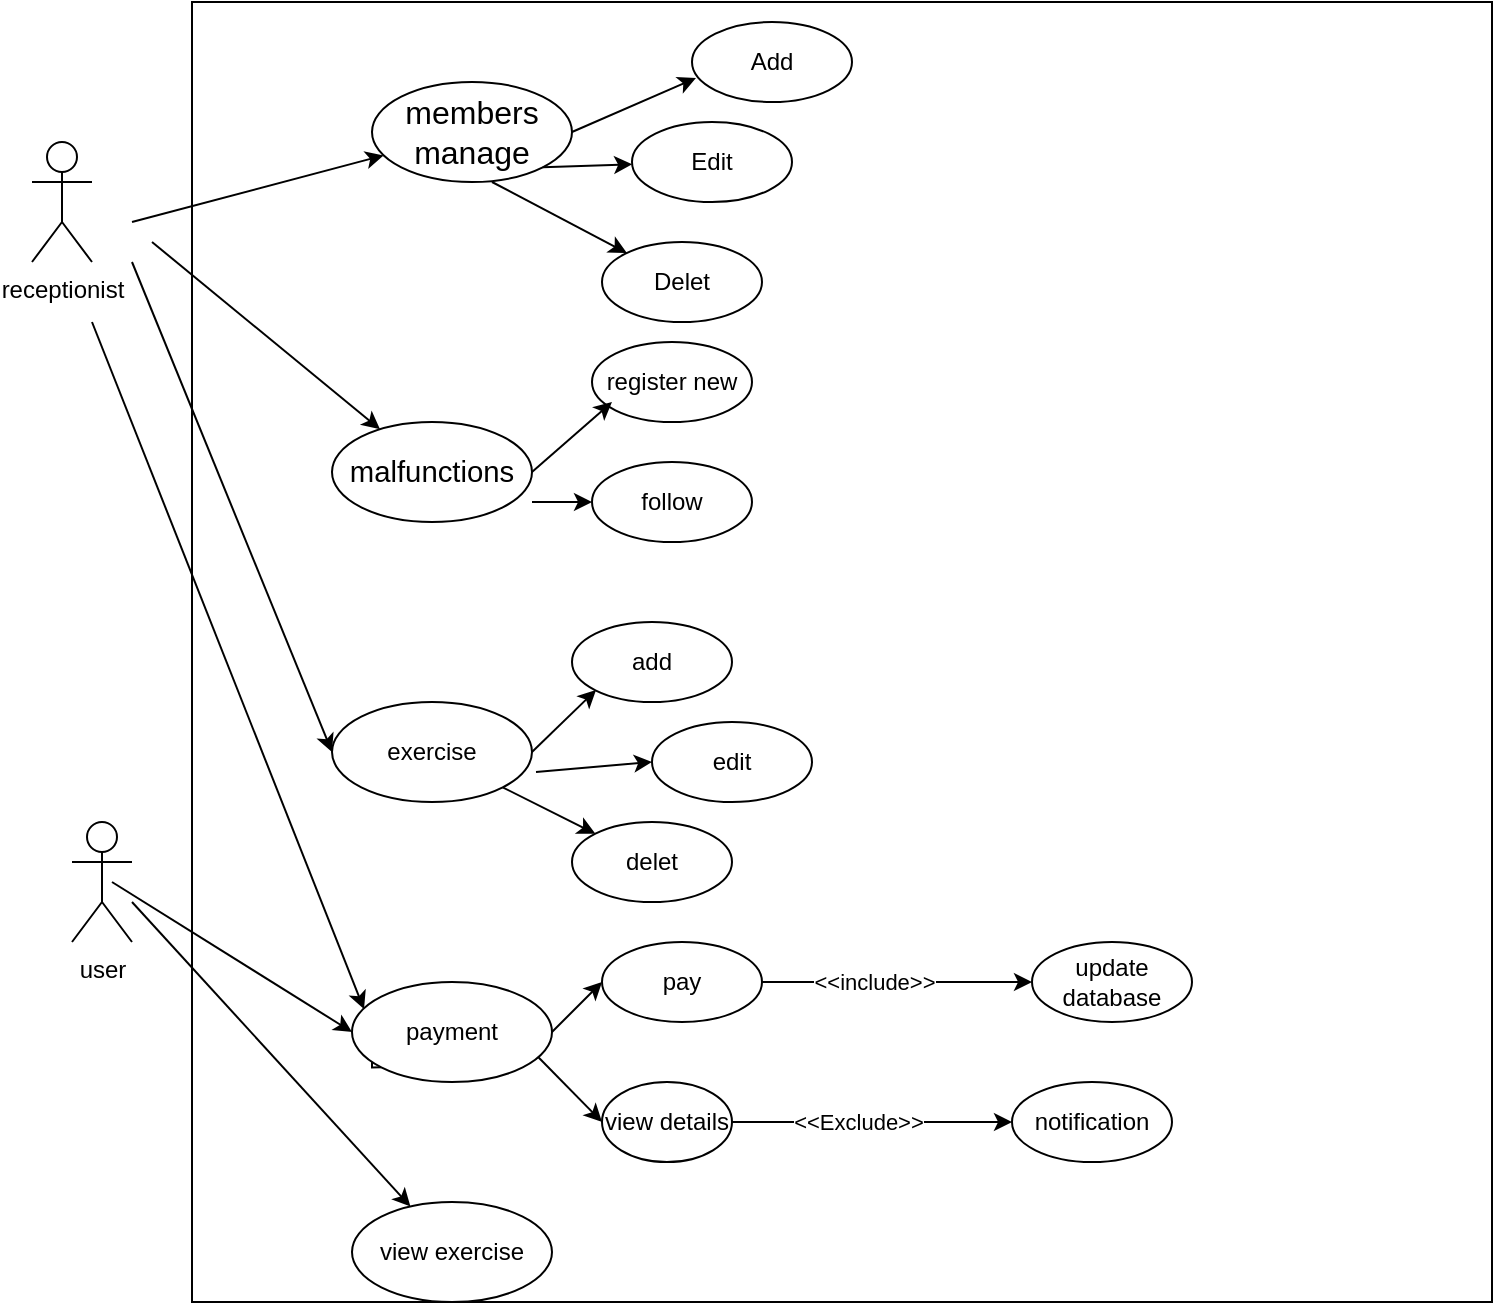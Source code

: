 <mxfile version="25.0.2">
  <diagram name="Page-1" id="ymY6IpkMiXJhyvQpklsC">
    <mxGraphModel dx="1268" dy="614" grid="1" gridSize="10" guides="1" tooltips="1" connect="1" arrows="1" fold="1" page="1" pageScale="1" pageWidth="850" pageHeight="1100" math="0" shadow="0">
      <root>
        <mxCell id="0" />
        <mxCell id="1" parent="0" />
        <mxCell id="Lf-olVNtdsPvS1Bhw21_-45" value="Add" style="ellipse;whiteSpace=wrap;html=1;" parent="1" vertex="1">
          <mxGeometry x="460" y="100" width="80" height="40" as="geometry" />
        </mxCell>
        <mxCell id="Lf-olVNtdsPvS1Bhw21_-123" value="" style="whiteSpace=wrap;html=1;aspect=fixed;" parent="1" vertex="1">
          <mxGeometry x="180" y="20" width="650" height="650" as="geometry" />
        </mxCell>
        <mxCell id="Lf-olVNtdsPvS1Bhw21_-124" value="&lt;div&gt;receptionist&lt;/div&gt;" style="shape=umlActor;verticalLabelPosition=bottom;verticalAlign=top;html=1;outlineConnect=0;" parent="1" vertex="1">
          <mxGeometry x="100" y="90" width="30" height="60" as="geometry" />
        </mxCell>
        <mxCell id="Lf-olVNtdsPvS1Bhw21_-125" value="user" style="shape=umlActor;verticalLabelPosition=bottom;verticalAlign=top;html=1;outlineConnect=0;" parent="1" vertex="1">
          <mxGeometry x="120" y="430" width="30" height="60" as="geometry" />
        </mxCell>
        <mxCell id="Lf-olVNtdsPvS1Bhw21_-126" value="&lt;font size=&quot;3&quot;&gt;members&lt;/font&gt;&lt;div&gt;&lt;font size=&quot;3&quot;&gt;manage&lt;/font&gt;&lt;/div&gt;" style="ellipse;whiteSpace=wrap;html=1;" parent="1" vertex="1">
          <mxGeometry x="270" y="60" width="100" height="50" as="geometry" />
        </mxCell>
        <mxCell id="Lf-olVNtdsPvS1Bhw21_-127" style="edgeStyle=orthogonalEdgeStyle;rounded=0;orthogonalLoop=1;jettySize=auto;html=1;exitX=0;exitY=1;exitDx=0;exitDy=0;" parent="1" source="Lf-olVNtdsPvS1Bhw21_-128" edge="1">
          <mxGeometry relative="1" as="geometry">
            <mxPoint x="270" y="530" as="targetPoint" />
          </mxGeometry>
        </mxCell>
        <mxCell id="Lf-olVNtdsPvS1Bhw21_-128" value="payment" style="ellipse;whiteSpace=wrap;html=1;" parent="1" vertex="1">
          <mxGeometry x="260" y="510" width="100" height="50" as="geometry" />
        </mxCell>
        <mxCell id="Lf-olVNtdsPvS1Bhw21_-129" value="&lt;span id=&quot;docs-internal-guid-0da1855b-7fff-348a-785c-f780212f575f&quot;&gt;&lt;span style=&quot;font-size: 11pt; font-family: Arial, sans-serif; background-color: transparent; font-variant-numeric: normal; font-variant-east-asian: normal; font-variant-alternates: normal; font-variant-position: normal; font-variant-emoji: normal; vertical-align: baseline; white-space-collapse: preserve;&quot;&gt;malfunctions&lt;/span&gt;&lt;/span&gt;" style="ellipse;whiteSpace=wrap;html=1;" parent="1" vertex="1">
          <mxGeometry x="250" y="230" width="100" height="50" as="geometry" />
        </mxCell>
        <mxCell id="Lf-olVNtdsPvS1Bhw21_-130" value="register new" style="ellipse;whiteSpace=wrap;html=1;" parent="1" vertex="1">
          <mxGeometry x="380" y="190" width="80" height="40" as="geometry" />
        </mxCell>
        <mxCell id="Lf-olVNtdsPvS1Bhw21_-131" value="delet" style="ellipse;whiteSpace=wrap;html=1;" parent="1" vertex="1">
          <mxGeometry x="370" y="430" width="80" height="40" as="geometry" />
        </mxCell>
        <mxCell id="Lf-olVNtdsPvS1Bhw21_-132" value="add" style="ellipse;whiteSpace=wrap;html=1;" parent="1" vertex="1">
          <mxGeometry x="370" y="330" width="80" height="40" as="geometry" />
        </mxCell>
        <mxCell id="Lf-olVNtdsPvS1Bhw21_-133" value="follow" style="ellipse;whiteSpace=wrap;html=1;" parent="1" vertex="1">
          <mxGeometry x="380" y="250" width="80" height="40" as="geometry" />
        </mxCell>
        <mxCell id="Lf-olVNtdsPvS1Bhw21_-134" value="edit" style="ellipse;whiteSpace=wrap;html=1;" parent="1" vertex="1">
          <mxGeometry x="410" y="380" width="80" height="40" as="geometry" />
        </mxCell>
        <mxCell id="Lf-olVNtdsPvS1Bhw21_-135" value="Edit" style="ellipse;whiteSpace=wrap;html=1;" parent="1" vertex="1">
          <mxGeometry x="400" y="80" width="80" height="40" as="geometry" />
        </mxCell>
        <mxCell id="Lf-olVNtdsPvS1Bhw21_-136" value="Delet" style="ellipse;whiteSpace=wrap;html=1;" parent="1" vertex="1">
          <mxGeometry x="385" y="140" width="80" height="40" as="geometry" />
        </mxCell>
        <mxCell id="Lf-olVNtdsPvS1Bhw21_-137" value="update database" style="ellipse;whiteSpace=wrap;html=1;" parent="1" vertex="1">
          <mxGeometry x="600" y="490" width="80" height="40" as="geometry" />
        </mxCell>
        <mxCell id="Lf-olVNtdsPvS1Bhw21_-138" value="view details" style="ellipse;whiteSpace=wrap;html=1;" parent="1" vertex="1">
          <mxGeometry x="385" y="560" width="65" height="40" as="geometry" />
        </mxCell>
        <mxCell id="Lf-olVNtdsPvS1Bhw21_-139" style="edgeStyle=orthogonalEdgeStyle;rounded=0;orthogonalLoop=1;jettySize=auto;html=1;entryX=0;entryY=0.5;entryDx=0;entryDy=0;" parent="1" source="Lf-olVNtdsPvS1Bhw21_-141" target="Lf-olVNtdsPvS1Bhw21_-137" edge="1">
          <mxGeometry relative="1" as="geometry" />
        </mxCell>
        <mxCell id="Lf-olVNtdsPvS1Bhw21_-140" value="&amp;lt;&amp;lt;include&amp;gt;&amp;gt;" style="edgeLabel;html=1;align=center;verticalAlign=middle;resizable=0;points=[];" parent="Lf-olVNtdsPvS1Bhw21_-139" vertex="1" connectable="0">
          <mxGeometry x="-0.173" relative="1" as="geometry">
            <mxPoint as="offset" />
          </mxGeometry>
        </mxCell>
        <mxCell id="Lf-olVNtdsPvS1Bhw21_-141" value="pay" style="ellipse;whiteSpace=wrap;html=1;strokeColor=default;" parent="1" vertex="1">
          <mxGeometry x="385" y="490" width="80" height="40" as="geometry" />
        </mxCell>
        <mxCell id="Lf-olVNtdsPvS1Bhw21_-142" value="notification" style="ellipse;whiteSpace=wrap;html=1;" parent="1" vertex="1">
          <mxGeometry x="590" y="560" width="80" height="40" as="geometry" />
        </mxCell>
        <mxCell id="Lf-olVNtdsPvS1Bhw21_-143" style="edgeStyle=orthogonalEdgeStyle;rounded=0;orthogonalLoop=1;jettySize=auto;html=1;" parent="1" source="Lf-olVNtdsPvS1Bhw21_-138" edge="1">
          <mxGeometry relative="1" as="geometry">
            <mxPoint x="590" y="580" as="targetPoint" />
          </mxGeometry>
        </mxCell>
        <mxCell id="Lf-olVNtdsPvS1Bhw21_-144" value="&amp;lt;&amp;lt;Exclude&amp;gt;&amp;gt;" style="edgeLabel;html=1;align=center;verticalAlign=middle;resizable=0;points=[];" parent="Lf-olVNtdsPvS1Bhw21_-143" vertex="1" connectable="0">
          <mxGeometry x="-0.106" relative="1" as="geometry">
            <mxPoint as="offset" />
          </mxGeometry>
        </mxCell>
        <mxCell id="Lf-olVNtdsPvS1Bhw21_-145" value="" style="endArrow=classic;html=1;rounded=0;" parent="1" target="Lf-olVNtdsPvS1Bhw21_-126" edge="1">
          <mxGeometry width="50" height="50" relative="1" as="geometry">
            <mxPoint x="150" y="130" as="sourcePoint" />
            <mxPoint x="200" y="80" as="targetPoint" />
          </mxGeometry>
        </mxCell>
        <mxCell id="Lf-olVNtdsPvS1Bhw21_-146" value="" style="endArrow=classic;html=1;rounded=0;" parent="1" target="Lf-olVNtdsPvS1Bhw21_-129" edge="1">
          <mxGeometry width="50" height="50" relative="1" as="geometry">
            <mxPoint x="160" y="140" as="sourcePoint" />
            <mxPoint x="210" y="90" as="targetPoint" />
          </mxGeometry>
        </mxCell>
        <mxCell id="Lf-olVNtdsPvS1Bhw21_-147" value="" style="endArrow=classic;html=1;rounded=0;entryX=0;entryY=0.5;entryDx=0;entryDy=0;" parent="1" edge="1">
          <mxGeometry width="50" height="50" relative="1" as="geometry">
            <mxPoint x="150" y="150" as="sourcePoint" />
            <mxPoint x="250" y="395" as="targetPoint" />
            <Array as="points" />
          </mxGeometry>
        </mxCell>
        <mxCell id="Lf-olVNtdsPvS1Bhw21_-148" value="" style="endArrow=classic;html=1;rounded=0;entryX=0.093;entryY=0.7;entryDx=0;entryDy=0;entryPerimeter=0;exitX=1;exitY=0.5;exitDx=0;exitDy=0;" parent="1" source="Lf-olVNtdsPvS1Bhw21_-126" edge="1">
          <mxGeometry width="50" height="50" relative="1" as="geometry">
            <mxPoint x="370" y="90" as="sourcePoint" />
            <mxPoint x="432" y="58" as="targetPoint" />
          </mxGeometry>
        </mxCell>
        <mxCell id="Lf-olVNtdsPvS1Bhw21_-149" value="" style="endArrow=classic;html=1;rounded=0;exitX=1;exitY=1;exitDx=0;exitDy=0;" parent="1" source="Lf-olVNtdsPvS1Bhw21_-126" target="Lf-olVNtdsPvS1Bhw21_-135" edge="1">
          <mxGeometry width="50" height="50" relative="1" as="geometry">
            <mxPoint x="370" y="120" as="sourcePoint" />
            <mxPoint x="420" y="70" as="targetPoint" />
          </mxGeometry>
        </mxCell>
        <mxCell id="Lf-olVNtdsPvS1Bhw21_-150" value="" style="endArrow=classic;html=1;rounded=0;" parent="1" target="Lf-olVNtdsPvS1Bhw21_-136" edge="1">
          <mxGeometry width="50" height="50" relative="1" as="geometry">
            <mxPoint x="330" y="110" as="sourcePoint" />
            <mxPoint x="370" y="50" as="targetPoint" />
          </mxGeometry>
        </mxCell>
        <mxCell id="Lf-olVNtdsPvS1Bhw21_-151" value="" style="endArrow=classic;html=1;rounded=0;exitX=1;exitY=0.5;exitDx=0;exitDy=0;" parent="1" source="Lf-olVNtdsPvS1Bhw21_-129" edge="1">
          <mxGeometry width="50" height="50" relative="1" as="geometry">
            <mxPoint x="360" y="250" as="sourcePoint" />
            <mxPoint x="390" y="220" as="targetPoint" />
          </mxGeometry>
        </mxCell>
        <mxCell id="Lf-olVNtdsPvS1Bhw21_-152" value="" style="endArrow=classic;html=1;rounded=0;entryX=0;entryY=0.5;entryDx=0;entryDy=0;" parent="1" target="Lf-olVNtdsPvS1Bhw21_-133" edge="1">
          <mxGeometry width="50" height="50" relative="1" as="geometry">
            <mxPoint x="350" y="270" as="sourcePoint" />
            <mxPoint x="370" y="220" as="targetPoint" />
          </mxGeometry>
        </mxCell>
        <mxCell id="Lf-olVNtdsPvS1Bhw21_-153" value="" style="endArrow=classic;html=1;rounded=0;entryX=0;entryY=1;entryDx=0;entryDy=0;exitX=1;exitY=0.5;exitDx=0;exitDy=0;" parent="1" target="Lf-olVNtdsPvS1Bhw21_-132" edge="1">
          <mxGeometry width="50" height="50" relative="1" as="geometry">
            <mxPoint x="350" y="395" as="sourcePoint" />
            <mxPoint x="410" y="340" as="targetPoint" />
            <Array as="points">
              <mxPoint x="382" y="364" />
            </Array>
          </mxGeometry>
        </mxCell>
        <mxCell id="Lf-olVNtdsPvS1Bhw21_-154" value="" style="endArrow=classic;html=1;rounded=0;entryX=0;entryY=0;entryDx=0;entryDy=0;exitX=1;exitY=1;exitDx=0;exitDy=0;" parent="1" target="Lf-olVNtdsPvS1Bhw21_-131" edge="1">
          <mxGeometry width="50" height="50" relative="1" as="geometry">
            <mxPoint x="335.355" y="412.678" as="sourcePoint" />
            <mxPoint x="410" y="390" as="targetPoint" />
          </mxGeometry>
        </mxCell>
        <mxCell id="Lf-olVNtdsPvS1Bhw21_-155" value="" style="endArrow=classic;html=1;rounded=0;entryX=0;entryY=0.5;entryDx=0;entryDy=0;" parent="1" target="Lf-olVNtdsPvS1Bhw21_-134" edge="1">
          <mxGeometry width="50" height="50" relative="1" as="geometry">
            <mxPoint x="352" y="405" as="sourcePoint" />
            <mxPoint x="390" y="370" as="targetPoint" />
          </mxGeometry>
        </mxCell>
        <mxCell id="Lf-olVNtdsPvS1Bhw21_-156" value="" style="endArrow=classic;html=1;rounded=0;entryX=0;entryY=0.5;entryDx=0;entryDy=0;exitX=1;exitY=0.5;exitDx=0;exitDy=0;" parent="1" source="Lf-olVNtdsPvS1Bhw21_-128" target="Lf-olVNtdsPvS1Bhw21_-141" edge="1">
          <mxGeometry width="50" height="50" relative="1" as="geometry">
            <mxPoint x="370" y="530" as="sourcePoint" />
            <mxPoint x="420" y="480" as="targetPoint" />
          </mxGeometry>
        </mxCell>
        <mxCell id="Lf-olVNtdsPvS1Bhw21_-157" value="" style="endArrow=classic;html=1;rounded=0;entryX=0;entryY=0.5;entryDx=0;entryDy=0;exitX=0.932;exitY=0.752;exitDx=0;exitDy=0;exitPerimeter=0;" parent="1" source="Lf-olVNtdsPvS1Bhw21_-128" target="Lf-olVNtdsPvS1Bhw21_-138" edge="1">
          <mxGeometry width="50" height="50" relative="1" as="geometry">
            <mxPoint x="310" y="570" as="sourcePoint" />
            <mxPoint x="360" y="520" as="targetPoint" />
          </mxGeometry>
        </mxCell>
        <mxCell id="Lf-olVNtdsPvS1Bhw21_-158" value="exercise" style="ellipse;whiteSpace=wrap;html=1;" parent="1" vertex="1">
          <mxGeometry x="250" y="370" width="100" height="50" as="geometry" />
        </mxCell>
        <mxCell id="Lf-olVNtdsPvS1Bhw21_-159" value="view exercise" style="ellipse;whiteSpace=wrap;html=1;" parent="1" vertex="1">
          <mxGeometry x="260" y="620" width="100" height="50" as="geometry" />
        </mxCell>
        <mxCell id="Lf-olVNtdsPvS1Bhw21_-160" value="" style="endArrow=classic;html=1;rounded=0;entryX=0;entryY=0.5;entryDx=0;entryDy=0;" parent="1" target="Lf-olVNtdsPvS1Bhw21_-128" edge="1">
          <mxGeometry width="50" height="50" relative="1" as="geometry">
            <mxPoint x="140" y="460" as="sourcePoint" />
            <mxPoint x="190" y="410" as="targetPoint" />
          </mxGeometry>
        </mxCell>
        <mxCell id="Lf-olVNtdsPvS1Bhw21_-161" value="" style="endArrow=classic;html=1;rounded=0;" parent="1" target="Lf-olVNtdsPvS1Bhw21_-159" edge="1">
          <mxGeometry width="50" height="50" relative="1" as="geometry">
            <mxPoint x="150" y="470" as="sourcePoint" />
            <mxPoint x="170" y="430" as="targetPoint" />
          </mxGeometry>
        </mxCell>
        <mxCell id="Lf-olVNtdsPvS1Bhw21_-162" value="" style="endArrow=classic;html=1;rounded=0;entryX=0.06;entryY=0.272;entryDx=0;entryDy=0;entryPerimeter=0;" parent="1" target="Lf-olVNtdsPvS1Bhw21_-128" edge="1">
          <mxGeometry width="50" height="50" relative="1" as="geometry">
            <mxPoint x="130" y="180" as="sourcePoint" />
            <mxPoint x="180" y="130" as="targetPoint" />
          </mxGeometry>
        </mxCell>
        <mxCell id="Lf-olVNtdsPvS1Bhw21_-166" value="Add" style="ellipse;whiteSpace=wrap;html=1;" parent="1" vertex="1">
          <mxGeometry x="430" y="30" width="80" height="40" as="geometry" />
        </mxCell>
      </root>
    </mxGraphModel>
  </diagram>
</mxfile>
